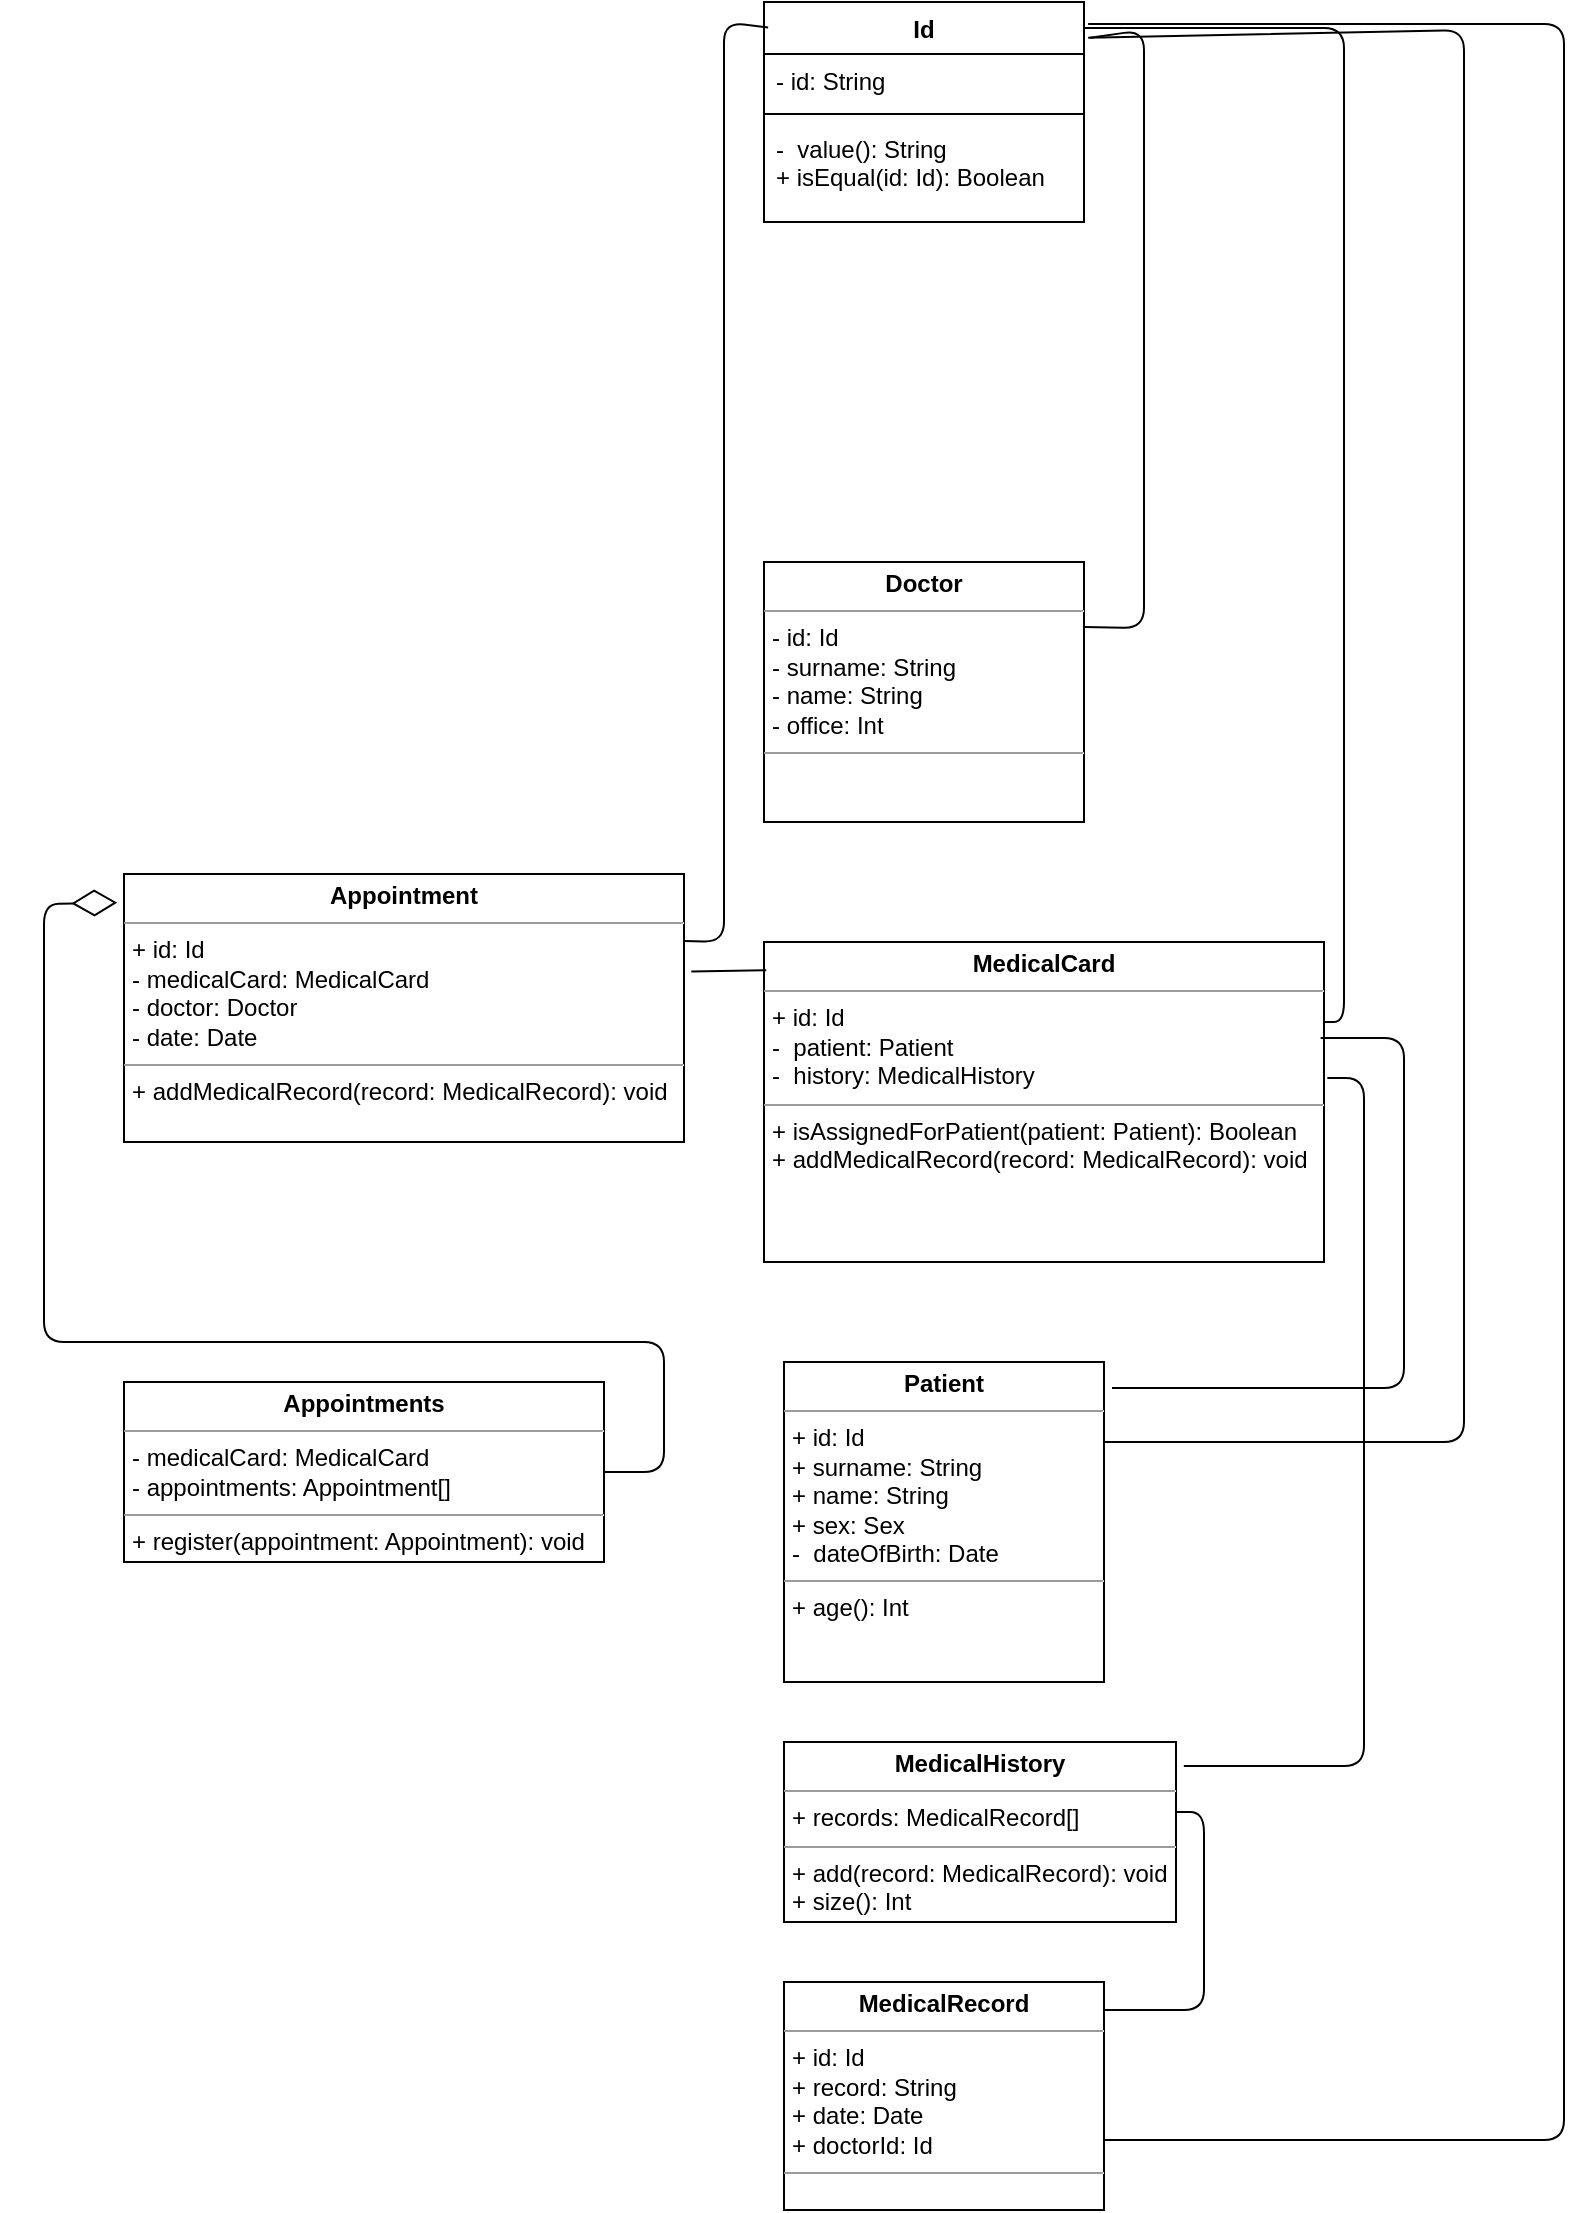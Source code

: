 <mxfile version="14.8.0" type="device"><diagram id="HuH9j7FyKEh7us_K92aD" name="Page-1"><mxGraphModel dx="1422" dy="1912" grid="1" gridSize="10" guides="1" tooltips="1" connect="1" arrows="1" fold="1" page="1" pageScale="1" pageWidth="827" pageHeight="1169" math="0" shadow="0"><root><mxCell id="0"/><mxCell id="1" parent="0"/><mxCell id="uTzJBbfw7rX7SWNRwR_a-8" value="&lt;p style=&quot;margin: 0px ; margin-top: 4px ; text-align: center&quot;&gt;&lt;b&gt;MedicalCard&lt;/b&gt;&lt;/p&gt;&lt;hr size=&quot;1&quot;&gt;&lt;p style=&quot;margin: 0px ; margin-left: 4px&quot;&gt;+ id: Id&lt;/p&gt;&lt;p style=&quot;margin: 0px ; margin-left: 4px&quot;&gt;-&amp;nbsp; patient: Patient&lt;/p&gt;&lt;p style=&quot;margin: 0px ; margin-left: 4px&quot;&gt;-&amp;nbsp; history: MedicalHistory&lt;/p&gt;&lt;hr size=&quot;1&quot;&gt;&lt;p style=&quot;margin: 0px ; margin-left: 4px&quot;&gt;+ isAssignedForPatient(patient: Patient): Boolean&lt;/p&gt;&lt;p style=&quot;margin: 0px ; margin-left: 4px&quot;&gt;+ addMedicalRecord(record: MedicalRecord): void&lt;/p&gt;" style="verticalAlign=top;align=left;overflow=fill;fontSize=12;fontFamily=Helvetica;html=1;" parent="1" vertex="1"><mxGeometry x="390" y="-680" width="280" height="160" as="geometry"/></mxCell><mxCell id="uTzJBbfw7rX7SWNRwR_a-10" value="&lt;p style=&quot;margin: 0px ; margin-top: 4px ; text-align: center&quot;&gt;&lt;b&gt;Patient&lt;/b&gt;&lt;/p&gt;&lt;hr size=&quot;1&quot;&gt;&lt;p style=&quot;margin: 0px ; margin-left: 4px&quot;&gt;+ id: Id&lt;/p&gt;&lt;p style=&quot;margin: 0px ; margin-left: 4px&quot;&gt;+ surname: String&lt;/p&gt;&lt;p style=&quot;margin: 0px ; margin-left: 4px&quot;&gt;+ name: String&lt;/p&gt;&lt;p style=&quot;margin: 0px ; margin-left: 4px&quot;&gt;&lt;span&gt;+ sex: Sex&lt;br&gt;&lt;/span&gt;-&amp;nbsp; dateOfBirth: Date&lt;br&gt;&lt;/p&gt;&lt;hr size=&quot;1&quot;&gt;&lt;p style=&quot;margin: 0px ; margin-left: 4px&quot;&gt;+ age(): Int&lt;/p&gt;" style="verticalAlign=top;align=left;overflow=fill;fontSize=12;fontFamily=Helvetica;html=1;" parent="1" vertex="1"><mxGeometry x="400" y="-470" width="160" height="160" as="geometry"/></mxCell><mxCell id="uTzJBbfw7rX7SWNRwR_a-11" value="Id" style="swimlane;fontStyle=1;align=center;verticalAlign=top;childLayout=stackLayout;horizontal=1;startSize=26;horizontalStack=0;resizeParent=1;resizeParentMax=0;resizeLast=0;collapsible=1;marginBottom=0;" parent="1" vertex="1"><mxGeometry x="390" y="-1150" width="160" height="110" as="geometry"/></mxCell><mxCell id="uTzJBbfw7rX7SWNRwR_a-12" value="- id: String" style="text;strokeColor=none;fillColor=none;align=left;verticalAlign=top;spacingLeft=4;spacingRight=4;overflow=hidden;rotatable=0;points=[[0,0.5],[1,0.5]];portConstraint=eastwest;" parent="uTzJBbfw7rX7SWNRwR_a-11" vertex="1"><mxGeometry y="26" width="160" height="26" as="geometry"/></mxCell><mxCell id="uTzJBbfw7rX7SWNRwR_a-13" value="" style="line;strokeWidth=1;fillColor=none;align=left;verticalAlign=middle;spacingTop=-1;spacingLeft=3;spacingRight=3;rotatable=0;labelPosition=right;points=[];portConstraint=eastwest;" parent="uTzJBbfw7rX7SWNRwR_a-11" vertex="1"><mxGeometry y="52" width="160" height="8" as="geometry"/></mxCell><mxCell id="uTzJBbfw7rX7SWNRwR_a-14" value="-  value(): String&#10;+ isEqual(id: Id): Boolean" style="text;strokeColor=none;fillColor=none;align=left;verticalAlign=top;spacingLeft=4;spacingRight=4;overflow=hidden;rotatable=0;points=[[0,0.5],[1,0.5]];portConstraint=eastwest;" parent="uTzJBbfw7rX7SWNRwR_a-11" vertex="1"><mxGeometry y="60" width="160" height="50" as="geometry"/></mxCell><mxCell id="uTzJBbfw7rX7SWNRwR_a-15" value="" style="endArrow=none;html=1;exitX=1;exitY=0.25;exitDx=0;exitDy=0;" parent="1" source="uTzJBbfw7rX7SWNRwR_a-8" edge="1"><mxGeometry width="50" height="50" relative="1" as="geometry"><mxPoint x="740" y="-514" as="sourcePoint"/><mxPoint x="550" y="-1137" as="targetPoint"/><Array as="points"><mxPoint x="680" y="-640"/><mxPoint x="680" y="-1137"/></Array></mxGeometry></mxCell><mxCell id="uTzJBbfw7rX7SWNRwR_a-16" value="" style="endArrow=none;html=1;exitX=0.994;exitY=0.3;exitDx=0;exitDy=0;exitPerimeter=0;entryX=1.025;entryY=0.081;entryDx=0;entryDy=0;entryPerimeter=0;" parent="1" source="uTzJBbfw7rX7SWNRwR_a-8" target="uTzJBbfw7rX7SWNRwR_a-10" edge="1"><mxGeometry width="50" height="50" relative="1" as="geometry"><mxPoint x="740" y="-500" as="sourcePoint"/><mxPoint x="600" y="-632" as="targetPoint"/><Array as="points"><mxPoint x="710" y="-632"/><mxPoint x="710" y="-457"/></Array></mxGeometry></mxCell><mxCell id="uTzJBbfw7rX7SWNRwR_a-17" value="&lt;p style=&quot;margin: 0px ; margin-top: 4px ; text-align: center&quot;&gt;&lt;b&gt;MedicalHistory&lt;/b&gt;&lt;/p&gt;&lt;hr size=&quot;1&quot;&gt;&lt;p style=&quot;margin: 0px ; margin-left: 4px&quot;&gt;+ records: MedicalRecord[]&lt;/p&gt;&lt;hr size=&quot;1&quot;&gt;&lt;p style=&quot;margin: 0px ; margin-left: 4px&quot;&gt;+ add(record: MedicalRecord): void&lt;/p&gt;&lt;p style=&quot;margin: 0px ; margin-left: 4px&quot;&gt;+ size(): Int&lt;/p&gt;" style="verticalAlign=top;align=left;overflow=fill;fontSize=12;fontFamily=Helvetica;html=1;" parent="1" vertex="1"><mxGeometry x="400" y="-280" width="196" height="90" as="geometry"/></mxCell><mxCell id="uTzJBbfw7rX7SWNRwR_a-18" value="" style="endArrow=none;html=1;exitX=1.006;exitY=0.425;exitDx=0;exitDy=0;exitPerimeter=0;entryX=1.02;entryY=0.133;entryDx=0;entryDy=0;entryPerimeter=0;" parent="1" source="uTzJBbfw7rX7SWNRwR_a-8" target="uTzJBbfw7rX7SWNRwR_a-17" edge="1"><mxGeometry width="50" height="50" relative="1" as="geometry"><mxPoint x="740" y="-500" as="sourcePoint"/><mxPoint x="790" y="-550" as="targetPoint"/><Array as="points"><mxPoint x="690" y="-612"/><mxPoint x="690" y="-448"/><mxPoint x="690" y="-268"/></Array></mxGeometry></mxCell><mxCell id="uTzJBbfw7rX7SWNRwR_a-20" value="&lt;p style=&quot;margin: 0px ; margin-top: 4px ; text-align: center&quot;&gt;&lt;b&gt;MedicalRecord&lt;/b&gt;&lt;/p&gt;&lt;hr size=&quot;1&quot;&gt;&lt;p style=&quot;margin: 0px ; margin-left: 4px&quot;&gt;+ id: Id&lt;br&gt;&lt;/p&gt;&lt;p style=&quot;margin: 0px ; margin-left: 4px&quot;&gt;+ record: String&lt;/p&gt;&lt;p style=&quot;margin: 0px ; margin-left: 4px&quot;&gt;+ date: Date&lt;/p&gt;&lt;p style=&quot;margin: 0px ; margin-left: 4px&quot;&gt;+ doctorId: Id&lt;/p&gt;&lt;hr size=&quot;1&quot;&gt;&lt;p style=&quot;margin: 0px ; margin-left: 4px&quot;&gt;&lt;br&gt;&lt;/p&gt;" style="verticalAlign=top;align=left;overflow=fill;fontSize=12;fontFamily=Helvetica;html=1;" parent="1" vertex="1"><mxGeometry x="400" y="-160" width="160" height="114" as="geometry"/></mxCell><mxCell id="uTzJBbfw7rX7SWNRwR_a-21" value="" style="endArrow=none;html=1;exitX=1;exitY=0.389;exitDx=0;exitDy=0;exitPerimeter=0;entryX=1;entryY=0.123;entryDx=0;entryDy=0;entryPerimeter=0;" parent="1" source="uTzJBbfw7rX7SWNRwR_a-17" target="uTzJBbfw7rX7SWNRwR_a-20" edge="1"><mxGeometry width="50" height="50" relative="1" as="geometry"><mxPoint x="536" y="-320" as="sourcePoint"/><mxPoint x="644" y="-269" as="targetPoint"/><Array as="points"><mxPoint x="610" y="-245"/><mxPoint x="610" y="-146"/></Array></mxGeometry></mxCell><mxCell id="uTzJBbfw7rX7SWNRwR_a-22" value="" style="endArrow=none;html=1;exitX=1;exitY=0.25;exitDx=0;exitDy=0;entryX=1.013;entryY=0.163;entryDx=0;entryDy=0;entryPerimeter=0;" parent="1" source="uTzJBbfw7rX7SWNRwR_a-10" target="uTzJBbfw7rX7SWNRwR_a-11" edge="1"><mxGeometry width="50" height="50" relative="1" as="geometry"><mxPoint x="966" y="-584" as="sourcePoint"/><mxPoint x="1006" y="-744" as="targetPoint"/><Array as="points"><mxPoint x="740" y="-430"/><mxPoint x="740" y="-1136"/></Array></mxGeometry></mxCell><mxCell id="uTzJBbfw7rX7SWNRwR_a-24" value="&lt;p style=&quot;margin: 0px ; margin-top: 4px ; text-align: center&quot;&gt;&lt;b&gt;Appointment&lt;/b&gt;&lt;/p&gt;&lt;hr size=&quot;1&quot;&gt;&lt;p style=&quot;margin: 0px ; margin-left: 4px&quot;&gt;+ id: Id&lt;/p&gt;&lt;p style=&quot;margin: 0px ; margin-left: 4px&quot;&gt;- medicalCard: MedicalCard&lt;/p&gt;&lt;p style=&quot;margin: 0px ; margin-left: 4px&quot;&gt;- doctor: Doctor&lt;/p&gt;&lt;p style=&quot;margin: 0px ; margin-left: 4px&quot;&gt;- date: Date&lt;/p&gt;&lt;hr size=&quot;1&quot;&gt;&lt;p style=&quot;margin: 0px ; margin-left: 4px&quot;&gt;+ addMedicalRecord(record: MedicalRecord): void&lt;/p&gt;" style="verticalAlign=top;align=left;overflow=fill;fontSize=12;fontFamily=Helvetica;html=1;" parent="1" vertex="1"><mxGeometry x="70" y="-714" width="280" height="134" as="geometry"/></mxCell><mxCell id="uTzJBbfw7rX7SWNRwR_a-25" value="" style="endArrow=none;html=1;exitX=1.013;exitY=0.364;exitDx=0;exitDy=0;entryX=0.004;entryY=0.088;entryDx=0;entryDy=0;entryPerimeter=0;exitPerimeter=0;" parent="1" source="uTzJBbfw7rX7SWNRwR_a-24" target="uTzJBbfw7rX7SWNRwR_a-8" edge="1"><mxGeometry width="50" height="50" relative="1" as="geometry"><mxPoint x="230" y="-440" as="sourcePoint"/><mxPoint x="341.68" y="-665.92" as="targetPoint"/></mxGeometry></mxCell><mxCell id="uTzJBbfw7rX7SWNRwR_a-26" value="&lt;p style=&quot;margin: 0px ; margin-top: 4px ; text-align: center&quot;&gt;&lt;b&gt;Doctor&lt;/b&gt;&lt;/p&gt;&lt;hr size=&quot;1&quot;&gt;&lt;p style=&quot;margin: 0px ; margin-left: 4px&quot;&gt;- id: Id&lt;/p&gt;&lt;p style=&quot;margin: 0px ; margin-left: 4px&quot;&gt;- surname: String&lt;/p&gt;&lt;p style=&quot;margin: 0px ; margin-left: 4px&quot;&gt;- name: String&lt;/p&gt;&lt;p style=&quot;margin: 0px ; margin-left: 4px&quot;&gt;- office: Int&lt;/p&gt;&lt;hr size=&quot;1&quot;&gt;&lt;p style=&quot;margin: 0px ; margin-left: 4px&quot;&gt;&lt;br&gt;&lt;/p&gt;" style="verticalAlign=top;align=left;overflow=fill;fontSize=12;fontFamily=Helvetica;html=1;" parent="1" vertex="1"><mxGeometry x="390" y="-870" width="160" height="130" as="geometry"/></mxCell><mxCell id="uTzJBbfw7rX7SWNRwR_a-27" value="" style="endArrow=none;html=1;exitX=1;exitY=0.25;exitDx=0;exitDy=0;entryX=1.019;entryY=0.163;entryDx=0;entryDy=0;entryPerimeter=0;" parent="1" source="uTzJBbfw7rX7SWNRwR_a-26" target="uTzJBbfw7rX7SWNRwR_a-11" edge="1"><mxGeometry width="50" height="50" relative="1" as="geometry"><mxPoint x="390" y="-680" as="sourcePoint"/><mxPoint x="580" y="-1130" as="targetPoint"/><Array as="points"><mxPoint x="580" y="-837"/><mxPoint x="580" y="-970"/><mxPoint x="580" y="-1136"/></Array></mxGeometry></mxCell><mxCell id="uTzJBbfw7rX7SWNRwR_a-28" value="" style="endArrow=none;html=1;entryX=0.013;entryY=0.116;entryDx=0;entryDy=0;entryPerimeter=0;exitX=1;exitY=0.25;exitDx=0;exitDy=0;" parent="1" source="uTzJBbfw7rX7SWNRwR_a-24" target="uTzJBbfw7rX7SWNRwR_a-11" edge="1"><mxGeometry width="50" height="50" relative="1" as="geometry"><mxPoint x="280" y="-680" as="sourcePoint"/><mxPoint x="440" y="-730" as="targetPoint"/><Array as="points"><mxPoint x="370" y="-680"/><mxPoint x="370" y="-970"/><mxPoint x="370" y="-1140"/></Array></mxGeometry></mxCell><mxCell id="uTzJBbfw7rX7SWNRwR_a-29" value="&lt;p style=&quot;margin: 0px ; margin-top: 4px ; text-align: center&quot;&gt;&lt;b&gt;Appointments&lt;/b&gt;&lt;/p&gt;&lt;hr size=&quot;1&quot;&gt;&lt;p style=&quot;margin: 0px ; margin-left: 4px&quot;&gt;- medicalCard: MedicalCard&lt;/p&gt;&lt;p style=&quot;margin: 0px ; margin-left: 4px&quot;&gt;- appointments: Appointment[]&lt;/p&gt;&lt;hr size=&quot;1&quot;&gt;&lt;p style=&quot;margin: 0px ; margin-left: 4px&quot;&gt;+ register(appointment: Appointment): void&lt;/p&gt;" style="verticalAlign=top;align=left;overflow=fill;fontSize=12;fontFamily=Helvetica;html=1;" parent="1" vertex="1"><mxGeometry x="70" y="-460" width="240" height="90" as="geometry"/></mxCell><mxCell id="uTzJBbfw7rX7SWNRwR_a-30" value="" style="endArrow=diamondThin;html=1;exitX=1;exitY=0.5;exitDx=0;exitDy=0;entryX=-0.012;entryY=0.107;entryDx=0;entryDy=0;entryPerimeter=0;endFill=0;endSize=20;" parent="1" source="uTzJBbfw7rX7SWNRwR_a-29" target="uTzJBbfw7rX7SWNRwR_a-24" edge="1"><mxGeometry width="50" height="50" relative="1" as="geometry"><mxPoint x="340" y="-590" as="sourcePoint"/><mxPoint x="390" y="-640" as="targetPoint"/><Array as="points"><mxPoint x="340" y="-415"/><mxPoint x="340" y="-480"/><mxPoint x="30" y="-480"/><mxPoint x="30" y="-699"/></Array></mxGeometry></mxCell><mxCell id="uTzJBbfw7rX7SWNRwR_a-33" value="" style="endArrow=none;html=1;endSize=6;strokeWidth=1;exitX=1;exitY=0.693;exitDx=0;exitDy=0;exitPerimeter=0;entryX=1.013;entryY=0.1;entryDx=0;entryDy=0;entryPerimeter=0;" parent="1" source="uTzJBbfw7rX7SWNRwR_a-20" target="uTzJBbfw7rX7SWNRwR_a-11" edge="1"><mxGeometry width="50" height="50" relative="1" as="geometry"><mxPoint x="520" y="-470" as="sourcePoint"/><mxPoint x="1110" y="-600" as="targetPoint"/><Array as="points"><mxPoint x="790" y="-81"/><mxPoint x="790" y="-1139"/></Array></mxGeometry></mxCell></root></mxGraphModel></diagram></mxfile>